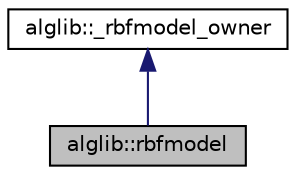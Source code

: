 digraph "alglib::rbfmodel"
{
  edge [fontname="Helvetica",fontsize="10",labelfontname="Helvetica",labelfontsize="10"];
  node [fontname="Helvetica",fontsize="10",shape=record];
  Node0 [label="alglib::rbfmodel",height=0.2,width=0.4,color="black", fillcolor="grey75", style="filled", fontcolor="black"];
  Node1 -> Node0 [dir="back",color="midnightblue",fontsize="10",style="solid",fontname="Helvetica"];
  Node1 [label="alglib::_rbfmodel_owner",height=0.2,width=0.4,color="black", fillcolor="white", style="filled",URL="$classalglib_1_1__rbfmodel__owner.html"];
}
